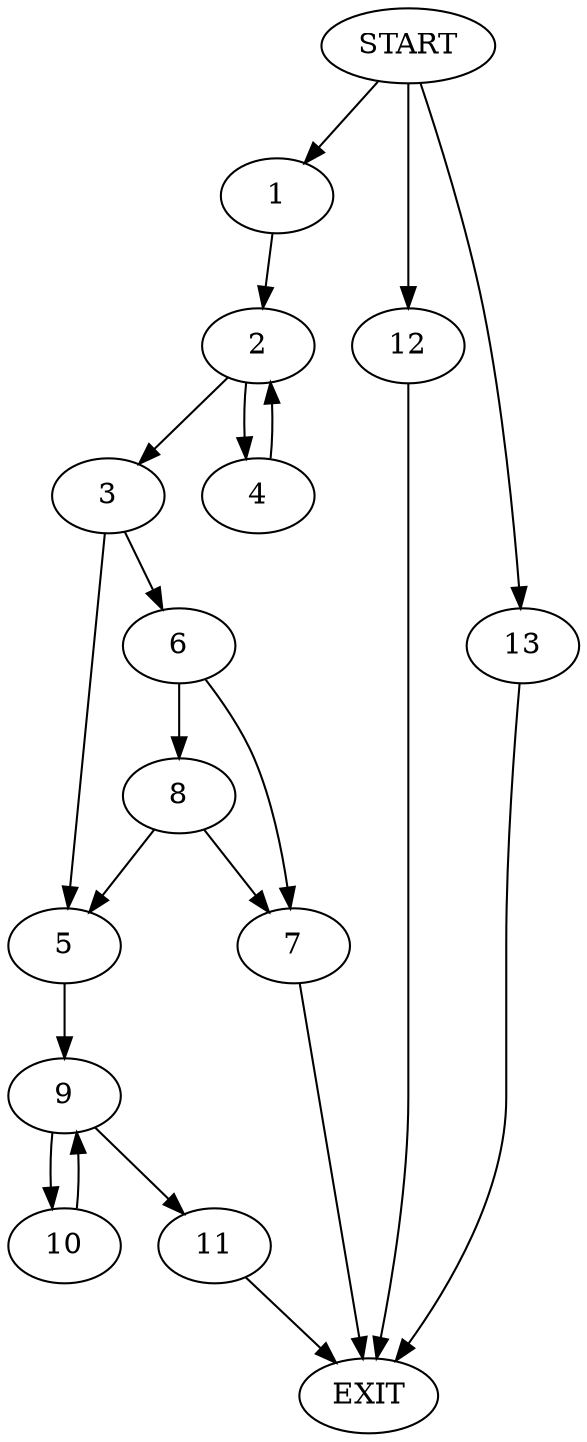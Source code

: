 digraph {
0 [label="START"]
14 [label="EXIT"]
0 -> 1
1 -> 2
2 -> 3
2 -> 4
4 -> 2
3 -> 5
3 -> 6
6 -> 7
6 -> 8
5 -> 9
8 -> 7
8 -> 5
7 -> 14
9 -> 10
9 -> 11
11 -> 14
10 -> 9
0 -> 12
12 -> 14
0 -> 13
13 -> 14
}
